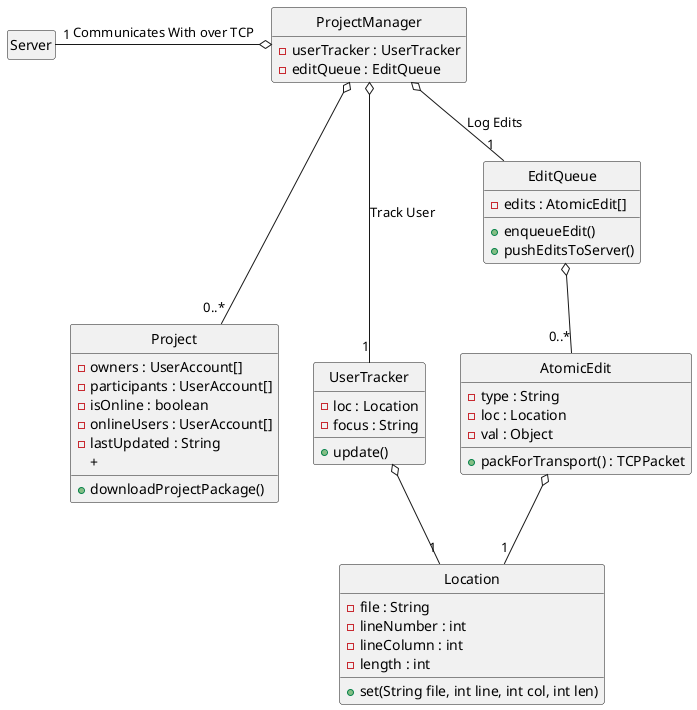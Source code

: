 @startuml
hide circle
hide empty members

class "ProjectManager" as sq_projmgr {
    -userTracker : UserTracker
    -editQueue : EditQueue
}

class "Server" as sq_server

class "Project" as proj {
    -owners : UserAccount[]
    -participants : UserAccount[]
    -isOnline : boolean
    -onlineUsers : UserAccount[]
    -lastUpdated : String
    +downloadProjectPackage()
    +
}

class "UserTracker" as projmgr_utrack {
    -loc : Location
    -focus : String
    +update()
}

class "EditQueue" as projmgr_editq {
    -edits : AtomicEdit[]
    +enqueueEdit()
    +pushEditsToServer()
}

class "AtomicEdit" as editq_atomedit {
    -type : String
    -loc : Location
    -val : Object
    +packForTransport() : TCPPacket
}

class "Location" as loc {
    -file : String
    -lineNumber : int
    -lineColumn : int
    -length : int
    +set(String file, int line, int col, int len)
}

sq_projmgr o-left- "1" sq_server : Communicates With over TCP

sq_projmgr o=-- "1" projmgr_utrack : Track User
sq_projmgr o-- "1" projmgr_editq : Log Edits
sq_projmgr o=-- "0..*" proj

projmgr_editq o-- "0..*" editq_atomedit

projmgr_utrack o-- "1" loc

editq_atomedit o-- "1" loc



@enduml